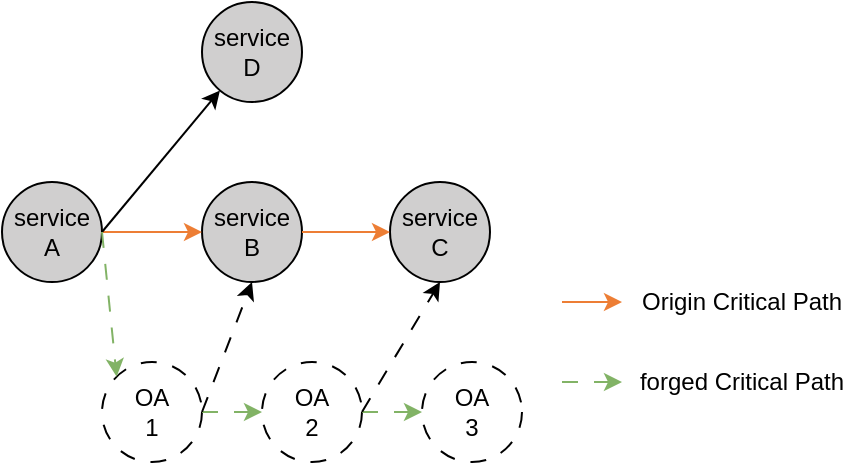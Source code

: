 <mxfile version="27.1.6">
  <diagram name="第 1 页" id="50pOSZ2GQlePzGvbmgol">
    <mxGraphModel dx="1426" dy="743" grid="1" gridSize="10" guides="1" tooltips="1" connect="1" arrows="1" fold="1" page="1" pageScale="1" pageWidth="827" pageHeight="1169" math="0" shadow="0">
      <root>
        <mxCell id="0" />
        <mxCell id="1" parent="0" />
        <mxCell id="MAGqDsJ9nXSnArwl2vGK-2" value="service&lt;div&gt;A&lt;/div&gt;" style="ellipse;whiteSpace=wrap;html=1;aspect=fixed;fillColor=#D0CFCF;" vertex="1" parent="1">
          <mxGeometry x="170" y="300" width="50" height="50" as="geometry" />
        </mxCell>
        <mxCell id="MAGqDsJ9nXSnArwl2vGK-5" value="service&lt;div&gt;D&lt;/div&gt;" style="ellipse;whiteSpace=wrap;html=1;aspect=fixed;fillColor=#D0CFCF;" vertex="1" parent="1">
          <mxGeometry x="270" y="210" width="50" height="50" as="geometry" />
        </mxCell>
        <mxCell id="MAGqDsJ9nXSnArwl2vGK-6" value="service&lt;div&gt;C&lt;/div&gt;" style="ellipse;whiteSpace=wrap;html=1;aspect=fixed;fillColor=#D0CFCF;" vertex="1" parent="1">
          <mxGeometry x="364" y="300" width="50" height="50" as="geometry" />
        </mxCell>
        <mxCell id="MAGqDsJ9nXSnArwl2vGK-7" value="service&lt;div&gt;B&lt;/div&gt;" style="ellipse;whiteSpace=wrap;html=1;aspect=fixed;fillColor=#D0CFCF;" vertex="1" parent="1">
          <mxGeometry x="270" y="300" width="50" height="50" as="geometry" />
        </mxCell>
        <mxCell id="MAGqDsJ9nXSnArwl2vGK-10" value="" style="endArrow=classic;html=1;rounded=0;exitX=1;exitY=0.5;exitDx=0;exitDy=0;entryX=0;entryY=0.5;entryDx=0;entryDy=0;strokeColor=#ED7E35;" edge="1" parent="1" source="MAGqDsJ9nXSnArwl2vGK-2" target="MAGqDsJ9nXSnArwl2vGK-7">
          <mxGeometry width="50" height="50" relative="1" as="geometry">
            <mxPoint x="390" y="410" as="sourcePoint" />
            <mxPoint x="440" y="360" as="targetPoint" />
          </mxGeometry>
        </mxCell>
        <mxCell id="MAGqDsJ9nXSnArwl2vGK-11" value="" style="endArrow=classic;html=1;rounded=0;exitX=1;exitY=0.5;exitDx=0;exitDy=0;entryX=0;entryY=0.5;entryDx=0;entryDy=0;strokeColor=#ED7E35;" edge="1" parent="1" source="MAGqDsJ9nXSnArwl2vGK-7" target="MAGqDsJ9nXSnArwl2vGK-6">
          <mxGeometry width="50" height="50" relative="1" as="geometry">
            <mxPoint x="330" y="550" as="sourcePoint" />
            <mxPoint x="380" y="500" as="targetPoint" />
          </mxGeometry>
        </mxCell>
        <mxCell id="MAGqDsJ9nXSnArwl2vGK-12" value="" style="endArrow=classic;html=1;rounded=0;exitX=1;exitY=0.5;exitDx=0;exitDy=0;" edge="1" parent="1" source="MAGqDsJ9nXSnArwl2vGK-2" target="MAGqDsJ9nXSnArwl2vGK-5">
          <mxGeometry width="50" height="50" relative="1" as="geometry">
            <mxPoint x="250" y="520" as="sourcePoint" />
            <mxPoint x="300" y="470" as="targetPoint" />
          </mxGeometry>
        </mxCell>
        <mxCell id="MAGqDsJ9nXSnArwl2vGK-13" value="OA&lt;div&gt;1&lt;/div&gt;" style="ellipse;whiteSpace=wrap;html=1;aspect=fixed;dashed=1;dashPattern=8 8;" vertex="1" parent="1">
          <mxGeometry x="220" y="390" width="50" height="50" as="geometry" />
        </mxCell>
        <mxCell id="MAGqDsJ9nXSnArwl2vGK-14" value="OA&lt;div&gt;3&lt;/div&gt;" style="ellipse;whiteSpace=wrap;html=1;aspect=fixed;dashed=1;dashPattern=8 8;" vertex="1" parent="1">
          <mxGeometry x="380" y="390" width="50" height="50" as="geometry" />
        </mxCell>
        <mxCell id="MAGqDsJ9nXSnArwl2vGK-15" value="OA&lt;div&gt;2&lt;/div&gt;" style="ellipse;whiteSpace=wrap;html=1;aspect=fixed;dashed=1;dashPattern=8 8;" vertex="1" parent="1">
          <mxGeometry x="300" y="390" width="50" height="50" as="geometry" />
        </mxCell>
        <mxCell id="MAGqDsJ9nXSnArwl2vGK-16" value="" style="endArrow=classic;html=1;rounded=0;exitX=1;exitY=0.5;exitDx=0;exitDy=0;entryX=0;entryY=0;entryDx=0;entryDy=0;dashed=1;dashPattern=8 8;strokeColor=#82B366;" edge="1" parent="1" source="MAGqDsJ9nXSnArwl2vGK-2" target="MAGqDsJ9nXSnArwl2vGK-13">
          <mxGeometry width="50" height="50" relative="1" as="geometry">
            <mxPoint x="170" y="600" as="sourcePoint" />
            <mxPoint x="220" y="550" as="targetPoint" />
          </mxGeometry>
        </mxCell>
        <mxCell id="MAGqDsJ9nXSnArwl2vGK-17" value="" style="endArrow=classic;html=1;rounded=0;exitX=1;exitY=0.5;exitDx=0;exitDy=0;entryX=0;entryY=0.5;entryDx=0;entryDy=0;dashed=1;dashPattern=8 8;strokeColor=#82B366;" edge="1" parent="1" source="MAGqDsJ9nXSnArwl2vGK-13" target="MAGqDsJ9nXSnArwl2vGK-15">
          <mxGeometry width="50" height="50" relative="1" as="geometry">
            <mxPoint x="200" y="560" as="sourcePoint" />
            <mxPoint x="250" y="510" as="targetPoint" />
          </mxGeometry>
        </mxCell>
        <mxCell id="MAGqDsJ9nXSnArwl2vGK-18" value="" style="endArrow=classic;html=1;rounded=0;exitX=1;exitY=0.5;exitDx=0;exitDy=0;entryX=0.5;entryY=1;entryDx=0;entryDy=0;dashed=1;dashPattern=8 8;" edge="1" parent="1" source="MAGqDsJ9nXSnArwl2vGK-13" target="MAGqDsJ9nXSnArwl2vGK-7">
          <mxGeometry width="50" height="50" relative="1" as="geometry">
            <mxPoint x="150" y="570" as="sourcePoint" />
            <mxPoint x="200" y="520" as="targetPoint" />
          </mxGeometry>
        </mxCell>
        <mxCell id="MAGqDsJ9nXSnArwl2vGK-19" value="" style="endArrow=classic;html=1;rounded=0;exitX=1;exitY=0.5;exitDx=0;exitDy=0;entryX=0;entryY=0.5;entryDx=0;entryDy=0;dashed=1;dashPattern=8 8;strokeColor=#82B366;" edge="1" parent="1" source="MAGqDsJ9nXSnArwl2vGK-15" target="MAGqDsJ9nXSnArwl2vGK-14">
          <mxGeometry width="50" height="50" relative="1" as="geometry">
            <mxPoint x="340" y="580" as="sourcePoint" />
            <mxPoint x="390" y="530" as="targetPoint" />
          </mxGeometry>
        </mxCell>
        <mxCell id="MAGqDsJ9nXSnArwl2vGK-20" value="" style="endArrow=classic;html=1;rounded=0;exitX=1;exitY=0.5;exitDx=0;exitDy=0;entryX=0.5;entryY=1;entryDx=0;entryDy=0;dashed=1;dashPattern=8 8;" edge="1" parent="1" source="MAGqDsJ9nXSnArwl2vGK-15" target="MAGqDsJ9nXSnArwl2vGK-6">
          <mxGeometry width="50" height="50" relative="1" as="geometry">
            <mxPoint x="350" y="620" as="sourcePoint" />
            <mxPoint x="400" y="570" as="targetPoint" />
          </mxGeometry>
        </mxCell>
        <mxCell id="MAGqDsJ9nXSnArwl2vGK-21" value="" style="endArrow=classic;html=1;rounded=0;exitX=1;exitY=0.5;exitDx=0;exitDy=0;entryX=0;entryY=0.5;entryDx=0;entryDy=0;dashed=1;dashPattern=8 8;strokeColor=#82B366;" edge="1" parent="1">
          <mxGeometry width="50" height="50" relative="1" as="geometry">
            <mxPoint x="450" y="400" as="sourcePoint" />
            <mxPoint x="480" y="400" as="targetPoint" />
          </mxGeometry>
        </mxCell>
        <mxCell id="MAGqDsJ9nXSnArwl2vGK-22" value="" style="endArrow=classic;html=1;rounded=0;exitX=1;exitY=0.5;exitDx=0;exitDy=0;entryX=0;entryY=0.5;entryDx=0;entryDy=0;strokeColor=#ED7E35;" edge="1" parent="1">
          <mxGeometry width="50" height="50" relative="1" as="geometry">
            <mxPoint x="450" y="360" as="sourcePoint" />
            <mxPoint x="480" y="360" as="targetPoint" />
          </mxGeometry>
        </mxCell>
        <mxCell id="MAGqDsJ9nXSnArwl2vGK-23" value="Origin Critical Path" style="text;html=1;align=center;verticalAlign=middle;whiteSpace=wrap;rounded=0;" vertex="1" parent="1">
          <mxGeometry x="480" y="350" width="120" height="20" as="geometry" />
        </mxCell>
        <mxCell id="MAGqDsJ9nXSnArwl2vGK-24" value="forged Critical Path" style="text;html=1;align=center;verticalAlign=middle;whiteSpace=wrap;rounded=0;" vertex="1" parent="1">
          <mxGeometry x="480" y="390" width="120" height="20" as="geometry" />
        </mxCell>
      </root>
    </mxGraphModel>
  </diagram>
</mxfile>
